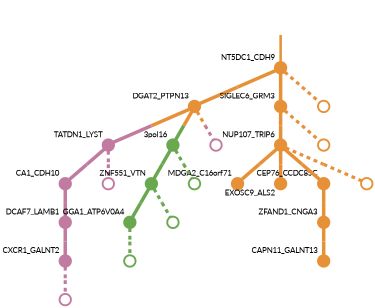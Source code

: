 strict digraph  {
graph[splines=false]; nodesep=0.7; rankdir=TB; ranksep=0.6; forcelabels=true; dpi=600; size=2.5;
0 [color="#e69138ff", fillcolor="#e69138ff", fixedsize=true, fontname=Lato, fontsize="12pt", height="0.25", label="", penwidth=3, shape=circle, style=filled, xlabel=NT5DC1_CDH9];
3 [color="#e69138ff", fillcolor="#e69138ff", fixedsize=true, fontname=Lato, fontsize="12pt", height="0.25", label="", penwidth=3, shape=circle, style=filled, xlabel=DGAT2_PTPN13];
9 [color="#e69138ff", fillcolor="#e69138ff", fixedsize=true, fontname=Lato, fontsize="12pt", height="0.25", label="", penwidth=3, shape=circle, style=filled, xlabel=SIGLEC6_GRM3];
22 [color="#e69138ff", fillcolor="#e69138ff", fixedsize=true, fontname=Lato, fontsize="12pt", height="0.25", label="", penwidth=3, shape=circle, style=solid, xlabel=""];
1 [color="#e69138ff", fillcolor="#e69138ff", fixedsize=true, fontname=Lato, fontsize="12pt", height="0.25", label="", penwidth=3, shape=circle, style=filled, xlabel=ZFAND1_CNGA3];
5 [color="#e69138ff", fillcolor="#e69138ff", fixedsize=true, fontname=Lato, fontsize="12pt", height="0.25", label="", penwidth=3, shape=circle, style=filled, xlabel=CAPN11_GALNT13];
2 [color="#e69138ff", fillcolor="#e69138ff", fixedsize=true, fontname=Lato, fontsize="12pt", height="0.25", label="", penwidth=3, shape=circle, style=filled, xlabel=NUP107_TRIP6];
4 [color="#e69138ff", fillcolor="#e69138ff", fixedsize=true, fontname=Lato, fontsize="12pt", height="0.25", label="", penwidth=3, shape=circle, style=filled, xlabel=MDGA2_C16orf71];
6 [color="#e69138ff", fillcolor="#e69138ff", fixedsize=true, fontname=Lato, fontsize="12pt", height="0.25", label="", penwidth=3, shape=circle, style=filled, xlabel=EXOSC9_ALS2];
13 [color="#e69138ff", fillcolor="#e69138ff", fixedsize=true, fontname=Lato, fontsize="12pt", height="0.25", label="", penwidth=3, shape=circle, style=filled, xlabel=CEP76_CCDC85C];
23 [color="#e69138ff", fillcolor="#e69138ff", fixedsize=true, fontname=Lato, fontsize="12pt", height="0.25", label="", penwidth=3, shape=circle, style=solid, xlabel=""];
11 [color="#c27ba0ff", fillcolor="#c27ba0ff", fixedsize=true, fontname=Lato, fontsize="12pt", height="0.25", label="", penwidth=3, shape=circle, style=filled, xlabel=TATDN1_LYST];
15 [color="#6aa84fff", fillcolor="#6aa84fff", fixedsize=true, fontname=Lato, fontsize="12pt", height="0.25", label="", penwidth=3, shape=circle, style=filled, xlabel="3pol16"];
19 [color="#c27ba0ff", fillcolor="#c27ba0ff", fixedsize=true, fontname=Lato, fontsize="12pt", height="0.25", label="", penwidth=3, shape=circle, style=solid, xlabel=""];
7 [color="#c27ba0ff", fillcolor="#c27ba0ff", fixedsize=true, fontname=Lato, fontsize="12pt", height="0.25", label="", penwidth=3, shape=circle, style=filled, xlabel=CA1_CDH10];
12 [color="#c27ba0ff", fillcolor="#c27ba0ff", fixedsize=true, fontname=Lato, fontsize="12pt", height="0.25", label="", penwidth=3, shape=circle, style=filled, xlabel=DCAF7_LAMB1];
8 [color="#c27ba0ff", fillcolor="#c27ba0ff", fixedsize=true, fontname=Lato, fontsize="12pt", height="0.25", label="", penwidth=3, shape=circle, style=filled, xlabel=CXCR1_GALNT2];
20 [color="#c27ba0ff", fillcolor="#c27ba0ff", fixedsize=true, fontname=Lato, fontsize="12pt", height="0.25", label="", penwidth=3, shape=circle, style=solid, xlabel=""];
24 [color="#e69138ff", fillcolor="#e69138ff", fixedsize=true, fontname=Lato, fontsize="12pt", height="0.25", label="", penwidth=3, shape=circle, style=solid, xlabel=""];
10 [color="#6aa84fff", fillcolor="#6aa84fff", fixedsize=true, fontname=Lato, fontsize="12pt", height="0.25", label="", penwidth=3, shape=circle, style=filled, xlabel=GGA1_ATP6V0A4];
17 [color="#6aa84fff", fillcolor="#6aa84fff", fixedsize=true, fontname=Lato, fontsize="12pt", height="0.25", label="", penwidth=3, shape=circle, style=solid, xlabel=""];
21 [color="#c27ba0ff", fillcolor="#c27ba0ff", fixedsize=true, fontname=Lato, fontsize="12pt", height="0.25", label="", penwidth=3, shape=circle, style=solid, xlabel=""];
14 [color="#6aa84fff", fillcolor="#6aa84fff", fixedsize=true, fontname=Lato, fontsize="12pt", height="0.25", label="", penwidth=3, shape=circle, style=filled, xlabel=ZNF551_VTN];
18 [color="#6aa84fff", fillcolor="#6aa84fff", fixedsize=true, fontname=Lato, fontsize="12pt", height="0.25", label="", penwidth=3, shape=circle, style=solid, xlabel=""];
16 [color="#6aa84fff", fillcolor="#6aa84fff", fixedsize=true, fontname=Lato, fontsize="12pt", height="0.25", label="", penwidth=3, shape=circle, style=solid, xlabel=""];
normal [label="", penwidth=3, style=invis, xlabel=NT5DC1_CDH9];
0 -> 3  [arrowsize=0, color="#e69138ff;0.5:#e69138ff", minlen="1.0", penwidth="5.5", style=solid];
0 -> 9  [arrowsize=0, color="#e69138ff;0.5:#e69138ff", minlen="1.0", penwidth="5.5", style=solid];
0 -> 22  [arrowsize=0, color="#e69138ff;0.5:#e69138ff", minlen="1.0128755569458008", penwidth=5, style=dashed];
3 -> 11  [arrowsize=0, color="#e69138ff;0.5:#c27ba0ff", minlen="1.0343347787857056", penwidth="5.5", style=solid];
3 -> 15  [arrowsize=0, color="#e69138ff;0.5:#6aa84fff", minlen="1.0128755569458008", penwidth="5.5", style=solid];
3 -> 19  [arrowsize=0, color="#e69138ff;0.5:#c27ba0ff", minlen="1.0128755569458008", penwidth=5, style=dashed];
9 -> 2  [arrowsize=0, color="#e69138ff;0.5:#e69138ff", minlen="1.442060112953186", penwidth="5.5", style=solid];
9 -> 24  [arrowsize=0, color="#e69138ff;0.5:#e69138ff", minlen="1.0128755569458008", penwidth=5, style=dashed];
1 -> 5  [arrowsize=0, color="#e69138ff;0.5:#e69138ff", minlen="1.0", penwidth="5.5", style=solid];
2 -> 4  [arrowsize=0, color="#e69138ff;0.5:#e69138ff", minlen="1.2789700031280518", penwidth="5.5", style=solid];
2 -> 6  [arrowsize=0, color="#e69138ff;0.5:#e69138ff", minlen="1.1030043363571167", penwidth="5.5", style=solid];
2 -> 13  [arrowsize=0, color="#e69138ff;0.5:#e69138ff", minlen="1.0257511138916016", penwidth="5.5", style=solid];
2 -> 23  [arrowsize=0, color="#e69138ff;0.5:#e69138ff", minlen="1.0128755569458008", penwidth=5, style=dashed];
13 -> 1  [arrowsize=0, color="#e69138ff;0.5:#e69138ff", minlen="1.0", penwidth="5.5", style=solid];
11 -> 7  [arrowsize=0, color="#c27ba0ff;0.5:#c27ba0ff", minlen="1.0858368873596191", penwidth="5.5", style=solid];
11 -> 21  [arrowsize=0, color="#c27ba0ff;0.5:#c27ba0ff", minlen="1.0128755569458008", penwidth=5, style=dashed];
15 -> 14  [arrowsize=0, color="#6aa84fff;0.5:#6aa84fff", minlen="1.0257511138916016", penwidth="5.5", style=solid];
15 -> 16  [arrowsize=0, color="#6aa84fff;0.5:#6aa84fff", minlen="1.0128755569458008", penwidth=5, style=dashed];
7 -> 12  [arrowsize=0, color="#c27ba0ff;0.5:#c27ba0ff", minlen="1.0300428867340088", penwidth="5.5", style=solid];
12 -> 8  [arrowsize=0, color="#c27ba0ff;0.5:#c27ba0ff", minlen="1.0729613304138184", penwidth="5.5", style=solid];
8 -> 20  [arrowsize=0, color="#c27ba0ff;0.5:#c27ba0ff", minlen="1.0128755569458008", penwidth=5, style=dashed];
10 -> 17  [arrowsize=0, color="#6aa84fff;0.5:#6aa84fff", minlen="1.0128755569458008", penwidth=5, style=dashed];
14 -> 10  [arrowsize=0, color="#6aa84fff;0.5:#6aa84fff", minlen="1.0472103357315063", penwidth="5.5", style=solid];
14 -> 18  [arrowsize=0, color="#6aa84fff;0.5:#6aa84fff", minlen="1.0128755569458008", penwidth=5, style=dashed];
normal -> 0  [arrowsize=0, color="#e69138ff", label="", penwidth=4, style=solid];
}
